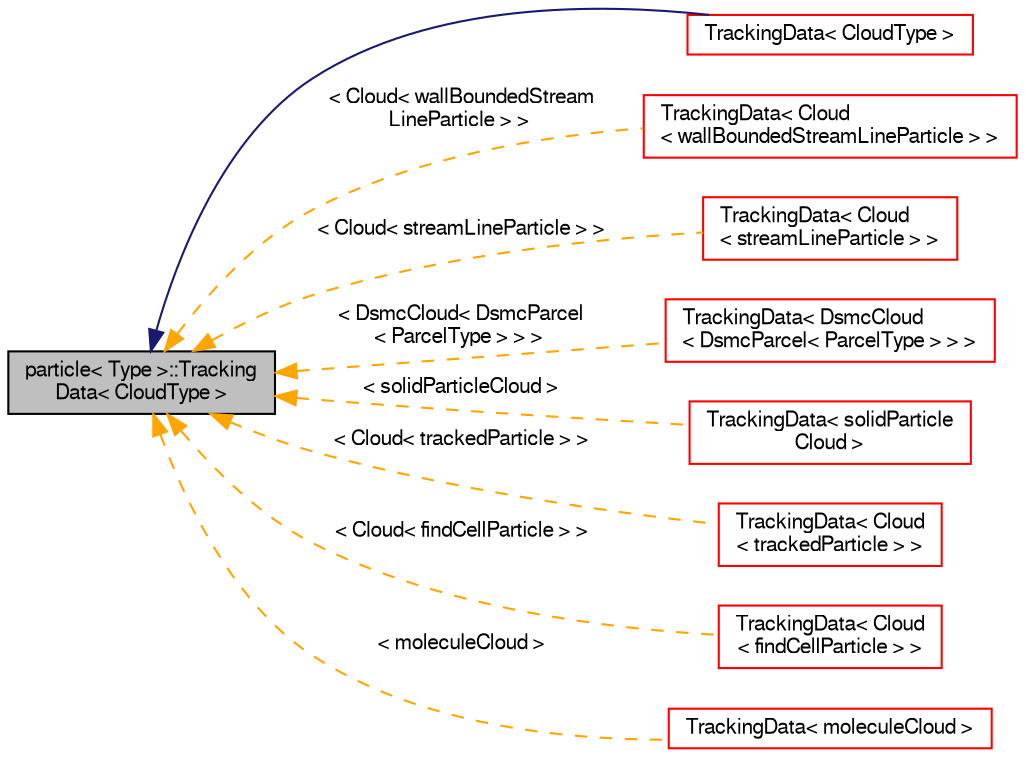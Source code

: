 digraph "particle&lt; Type &gt;::TrackingData&lt; CloudType &gt;"
{
  bgcolor="transparent";
  edge [fontname="FreeSans",fontsize="10",labelfontname="FreeSans",labelfontsize="10"];
  node [fontname="FreeSans",fontsize="10",shape=record];
  rankdir="LR";
  Node0 [label="particle\< Type \>::Tracking\lData\< CloudType \>",height=0.2,width=0.4,color="black", fillcolor="grey75", style="filled", fontcolor="black"];
  Node0 -> Node1 [dir="back",color="midnightblue",fontsize="10",style="solid",fontname="FreeSans"];
  Node1 [label="TrackingData\< CloudType \>",height=0.2,width=0.4,color="red",URL="$a28798.html",tooltip="Class used to pass tracking data to the trackToFace function. "];
  Node0 -> Node4 [dir="back",color="orange",fontsize="10",style="dashed",label=" \< Cloud\< wallBoundedStream\lLineParticle \> \>" ,fontname="FreeSans"];
  Node4 [label="TrackingData\< Cloud\l\< wallBoundedStreamLineParticle \> \>",height=0.2,width=0.4,color="red",URL="$a23590.html"];
  Node0 -> Node5 [dir="back",color="orange",fontsize="10",style="dashed",label=" \< Cloud\< streamLineParticle \> \>" ,fontname="FreeSans"];
  Node5 [label="TrackingData\< Cloud\l\< streamLineParticle \> \>",height=0.2,width=0.4,color="red",URL="$a23590.html"];
  Node0 -> Node7 [dir="back",color="orange",fontsize="10",style="dashed",label=" \< DsmcCloud\< DsmcParcel\l\< ParcelType \> \> \>" ,fontname="FreeSans"];
  Node7 [label="TrackingData\< DsmcCloud\l\< DsmcParcel\< ParcelType \> \> \>",height=0.2,width=0.4,color="red",URL="$a23590.html"];
  Node0 -> Node9 [dir="back",color="orange",fontsize="10",style="dashed",label=" \< solidParticleCloud \>" ,fontname="FreeSans"];
  Node9 [label="TrackingData\< solidParticle\lCloud \>",height=0.2,width=0.4,color="red",URL="$a23590.html"];
  Node0 -> Node11 [dir="back",color="orange",fontsize="10",style="dashed",label=" \< Cloud\< trackedParticle \> \>" ,fontname="FreeSans"];
  Node11 [label="TrackingData\< Cloud\l\< trackedParticle \> \>",height=0.2,width=0.4,color="red",URL="$a23590.html"];
  Node0 -> Node13 [dir="back",color="orange",fontsize="10",style="dashed",label=" \< Cloud\< findCellParticle \> \>" ,fontname="FreeSans"];
  Node13 [label="TrackingData\< Cloud\l\< findCellParticle \> \>",height=0.2,width=0.4,color="red",URL="$a23590.html"];
  Node0 -> Node15 [dir="back",color="orange",fontsize="10",style="dashed",label=" \< moleculeCloud \>" ,fontname="FreeSans"];
  Node15 [label="TrackingData\< moleculeCloud \>",height=0.2,width=0.4,color="red",URL="$a23590.html"];
}

